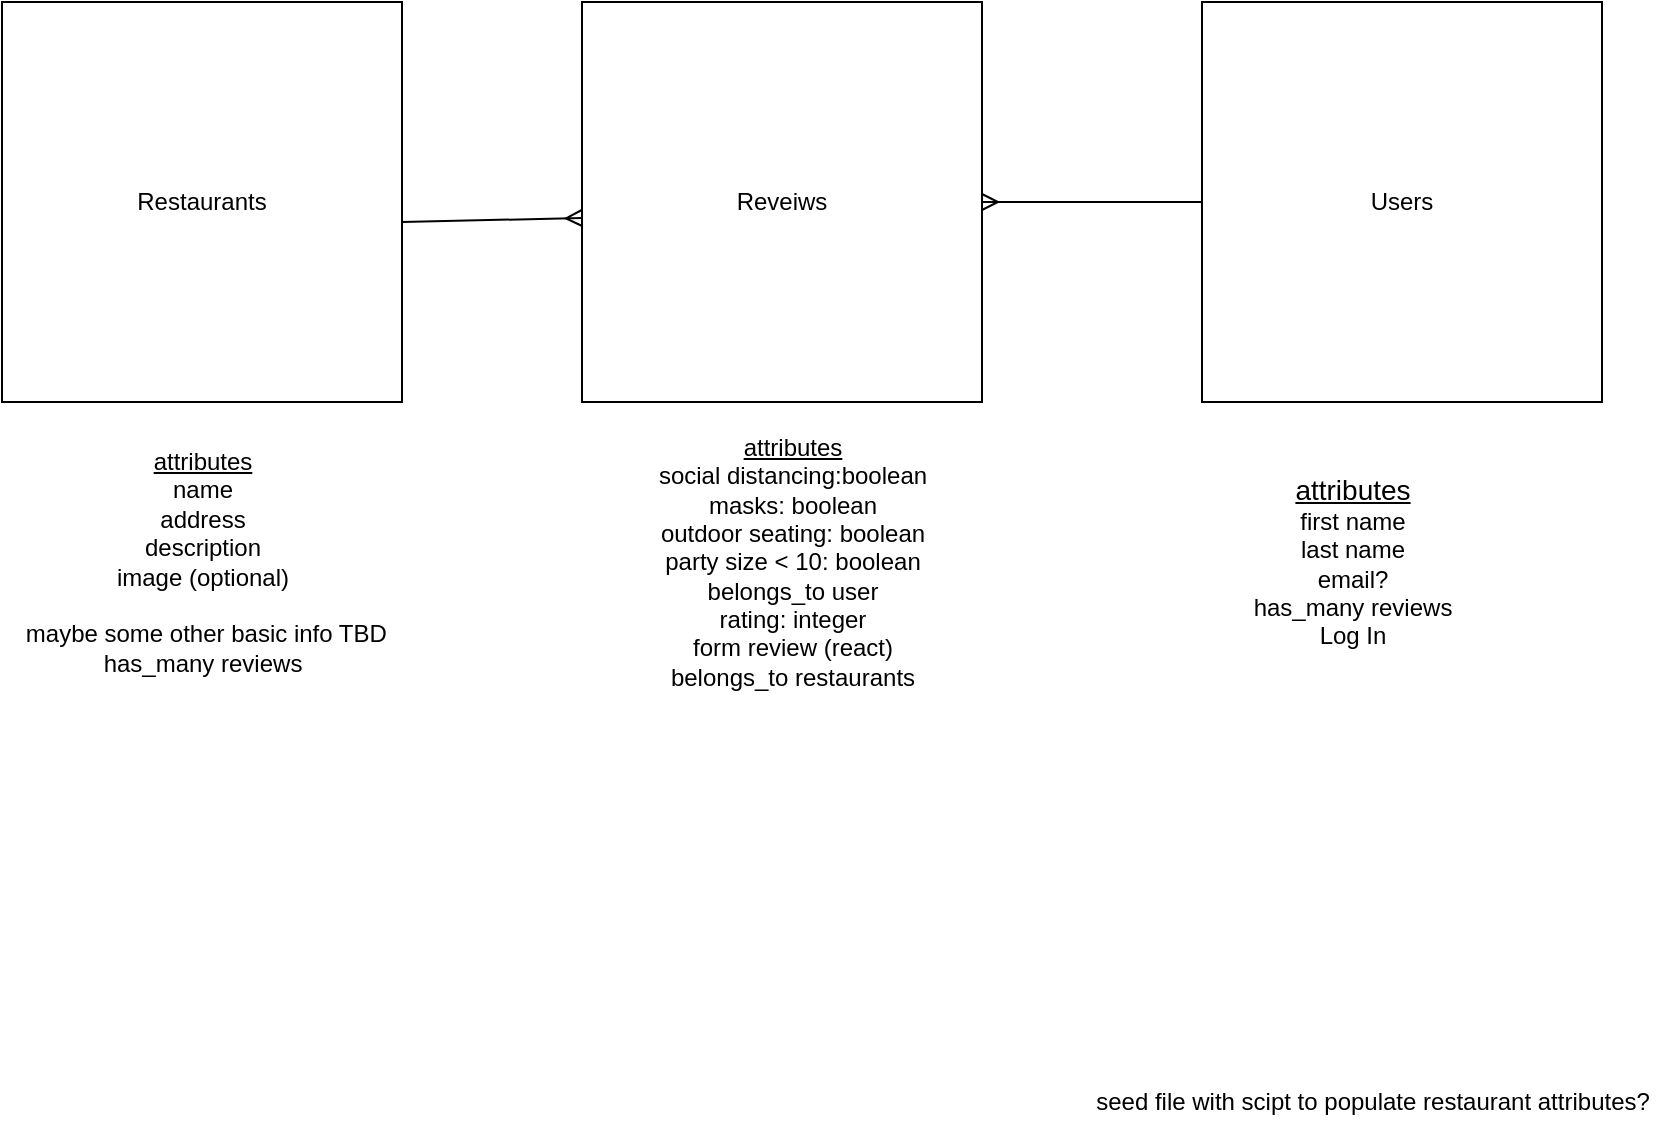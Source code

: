 <mxfile version="13.7.9" type="github">
  <diagram id="hovLEJ-dNR2mSK_s2hqZ" name="Page-1">
    <mxGraphModel dx="1060" dy="526" grid="1" gridSize="10" guides="1" tooltips="1" connect="1" arrows="1" fold="1" page="1" pageScale="1" pageWidth="850" pageHeight="1100" math="0" shadow="0">
      <root>
        <mxCell id="0" />
        <mxCell id="1" parent="0" />
        <mxCell id="yNtRE2YVVB5kZNCRv-Dg-1" value="Restaurants" style="whiteSpace=wrap;html=1;aspect=fixed;" vertex="1" parent="1">
          <mxGeometry x="40" y="120" width="200" height="200" as="geometry" />
        </mxCell>
        <mxCell id="yNtRE2YVVB5kZNCRv-Dg-2" value="Reveiws" style="whiteSpace=wrap;html=1;aspect=fixed;" vertex="1" parent="1">
          <mxGeometry x="330" y="120" width="200" height="200" as="geometry" />
        </mxCell>
        <mxCell id="yNtRE2YVVB5kZNCRv-Dg-3" value="" style="endArrow=ERmany;html=1;endFill=0;" edge="1" parent="1">
          <mxGeometry width="50" height="50" relative="1" as="geometry">
            <mxPoint x="240" y="230" as="sourcePoint" />
            <mxPoint x="330" y="228" as="targetPoint" />
          </mxGeometry>
        </mxCell>
        <mxCell id="yNtRE2YVVB5kZNCRv-Dg-4" value="&lt;u&gt;attributes&lt;br&gt;&lt;/u&gt;name&lt;br&gt;address&lt;br&gt;description&lt;br&gt;image (optional)&lt;br&gt;&lt;br&gt;&amp;nbsp;maybe some other basic info TBD&lt;br&gt;has_many reviews" style="text;html=1;align=center;verticalAlign=middle;resizable=0;points=[];autosize=1;" vertex="1" parent="1">
          <mxGeometry x="40" y="340" width="200" height="120" as="geometry" />
        </mxCell>
        <mxCell id="yNtRE2YVVB5kZNCRv-Dg-5" value="&lt;u&gt;attributes&lt;br&gt;&lt;/u&gt;social distancing:boolean&lt;br&gt;masks: boolean&lt;br&gt;outdoor seating: boolean&lt;br&gt;party size &amp;lt; 10: boolean&lt;br&gt;belongs_to user&lt;br&gt;rating: integer&lt;br&gt;form review (react)&lt;br&gt;belongs_to restaurants" style="text;html=1;align=center;verticalAlign=middle;resizable=0;points=[];autosize=1;" vertex="1" parent="1">
          <mxGeometry x="360" y="335" width="150" height="130" as="geometry" />
        </mxCell>
        <mxCell id="yNtRE2YVVB5kZNCRv-Dg-6" value="seed file with scipt to populate restaurant attributes?" style="text;html=1;align=center;verticalAlign=middle;resizable=0;points=[];autosize=1;" vertex="1" parent="1">
          <mxGeometry x="580" y="660" width="290" height="20" as="geometry" />
        </mxCell>
        <mxCell id="yNtRE2YVVB5kZNCRv-Dg-13" style="edgeStyle=orthogonalEdgeStyle;rounded=0;orthogonalLoop=1;jettySize=auto;html=1;exitX=0;exitY=0.5;exitDx=0;exitDy=0;endArrow=ERmany;endFill=0;" edge="1" parent="1" source="yNtRE2YVVB5kZNCRv-Dg-8" target="yNtRE2YVVB5kZNCRv-Dg-2">
          <mxGeometry relative="1" as="geometry">
            <Array as="points">
              <mxPoint x="720" y="220" />
            </Array>
          </mxGeometry>
        </mxCell>
        <mxCell id="yNtRE2YVVB5kZNCRv-Dg-8" value="Users" style="whiteSpace=wrap;html=1;aspect=fixed;" vertex="1" parent="1">
          <mxGeometry x="640" y="120" width="200" height="200" as="geometry" />
        </mxCell>
        <mxCell id="yNtRE2YVVB5kZNCRv-Dg-9" value="&lt;u&gt;&lt;font style=&quot;font-size: 14px&quot;&gt;attributes&lt;/font&gt;&lt;br&gt;&lt;/u&gt;first name&lt;br&gt;last name&lt;br&gt;email?&lt;br&gt;has_many reviews&lt;br&gt;Log In" style="text;html=1;align=center;verticalAlign=middle;resizable=0;points=[];autosize=1;" vertex="1" parent="1">
          <mxGeometry x="660" y="355" width="110" height="90" as="geometry" />
        </mxCell>
      </root>
    </mxGraphModel>
  </diagram>
</mxfile>
